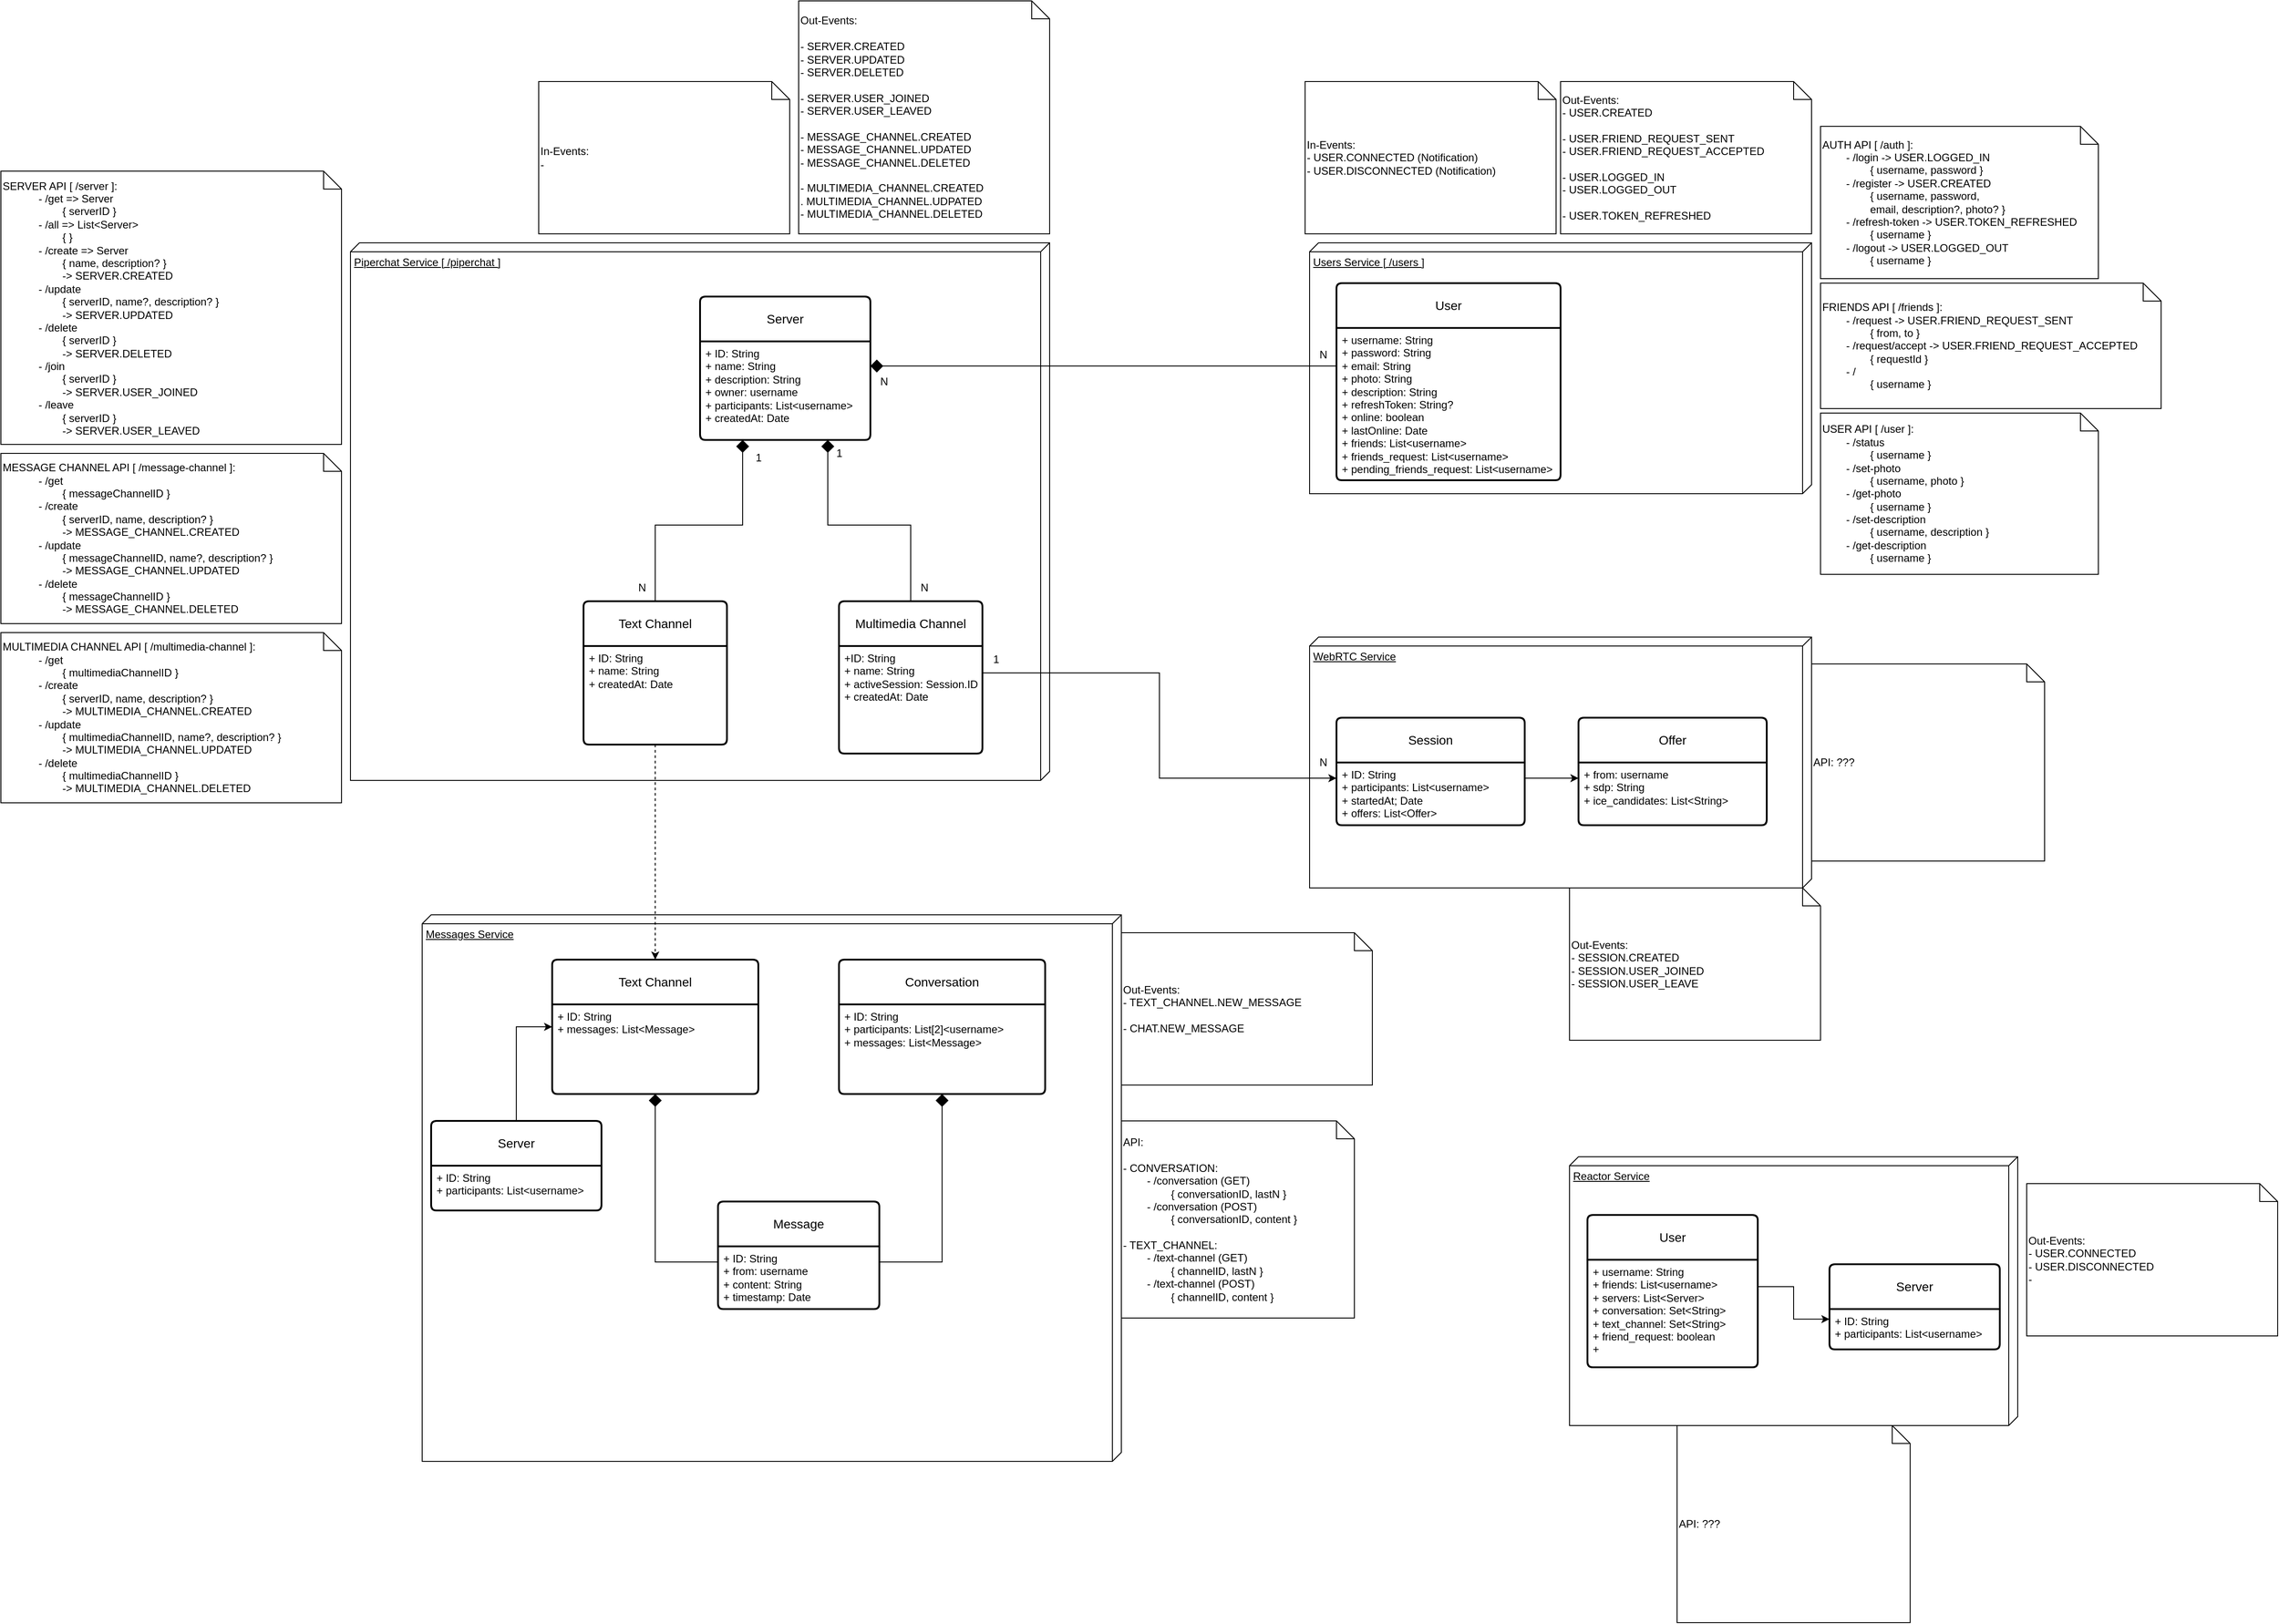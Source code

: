 <mxfile version="21.6.6" type="github" pages="7">
  <diagram name="General" id="8NHsR8Ymc2wK5Nyu_gr6">
    <mxGraphModel dx="2528" dy="1999" grid="1" gridSize="10" guides="1" tooltips="1" connect="1" arrows="1" fold="1" page="1" pageScale="1" pageWidth="850" pageHeight="1100" math="0" shadow="0">
      <root>
        <mxCell id="0" />
        <mxCell id="1" parent="0" />
        <mxCell id="7wh-No2WTboaJmC7Gdfl-18" value="Messages Service" style="verticalAlign=top;align=left;spacingTop=8;spacingLeft=2;spacingRight=12;shape=cube;size=10;direction=south;fontStyle=4;html=1;whiteSpace=wrap;" parent="1" vertex="1">
          <mxGeometry x="-210" y="660" width="780" height="610" as="geometry" />
        </mxCell>
        <mxCell id="7wh-No2WTboaJmC7Gdfl-14" value="Piperchat Service [ /piperchat ]" style="verticalAlign=top;align=left;spacingTop=8;spacingLeft=2;spacingRight=12;shape=cube;size=10;direction=south;fontStyle=4;html=1;whiteSpace=wrap;" parent="1" vertex="1">
          <mxGeometry x="-290" y="-90" width="780" height="600" as="geometry" />
        </mxCell>
        <mxCell id="7wh-No2WTboaJmC7Gdfl-13" value="Users Service [ /users ]" style="verticalAlign=top;align=left;spacingTop=8;spacingLeft=2;spacingRight=12;shape=cube;size=10;direction=south;fontStyle=4;html=1;whiteSpace=wrap;" parent="1" vertex="1">
          <mxGeometry x="780" y="-90" width="560" height="280" as="geometry" />
        </mxCell>
        <mxCell id="s29pFKMHYIw3pCDYSGQ6-1" value="Server" style="swimlane;childLayout=stackLayout;horizontal=1;startSize=50;horizontalStack=0;rounded=1;fontSize=14;fontStyle=0;strokeWidth=2;resizeParent=0;resizeLast=1;shadow=0;dashed=0;align=center;arcSize=4;whiteSpace=wrap;html=1;" parent="1" vertex="1">
          <mxGeometry x="100" y="-30" width="190" height="160" as="geometry" />
        </mxCell>
        <mxCell id="s29pFKMHYIw3pCDYSGQ6-2" value="+ ID: String&lt;br&gt;+ name: String&lt;br&gt;+ description: String&lt;br&gt;+ owner: username&lt;br&gt;+ participants: List&amp;lt;username&amp;gt;&lt;br&gt;+ createdAt: Date&lt;br&gt;" style="align=left;strokeColor=none;fillColor=none;spacingLeft=4;fontSize=12;verticalAlign=top;resizable=0;rotatable=0;part=1;html=1;" parent="s29pFKMHYIw3pCDYSGQ6-1" vertex="1">
          <mxGeometry y="50" width="190" height="110" as="geometry" />
        </mxCell>
        <mxCell id="s29pFKMHYIw3pCDYSGQ6-3" value="User" style="swimlane;childLayout=stackLayout;horizontal=1;startSize=50;horizontalStack=0;rounded=1;fontSize=14;fontStyle=0;strokeWidth=2;resizeParent=0;resizeLast=1;shadow=0;dashed=0;align=center;arcSize=4;whiteSpace=wrap;html=1;" parent="1" vertex="1">
          <mxGeometry x="810" y="-45" width="250" height="220" as="geometry" />
        </mxCell>
        <mxCell id="s29pFKMHYIw3pCDYSGQ6-4" value="+ username: String&lt;br&gt;+ password: String&lt;br&gt;+ email: String&lt;br&gt;+ photo: String&lt;br&gt;+ description: String&lt;br&gt;+ refreshToken: String?&lt;br&gt;+ online: boolean&lt;br&gt;+ lastOnline: Date&lt;br&gt;+ friends: List&amp;lt;username&amp;gt;&lt;br&gt;+ friends_request: List&amp;lt;username&amp;gt;&lt;br&gt;+ pending_friends_request: List&amp;lt;username&amp;gt;" style="align=left;strokeColor=none;fillColor=none;spacingLeft=4;fontSize=12;verticalAlign=top;resizable=0;rotatable=0;part=1;html=1;" parent="s29pFKMHYIw3pCDYSGQ6-3" vertex="1">
          <mxGeometry y="50" width="250" height="170" as="geometry" />
        </mxCell>
        <mxCell id="s29pFKMHYIw3pCDYSGQ6-11" style="edgeStyle=orthogonalEdgeStyle;rounded=0;orthogonalLoop=1;jettySize=auto;html=1;exitX=0.5;exitY=0;exitDx=0;exitDy=0;entryX=0.25;entryY=1;entryDx=0;entryDy=0;endArrow=diamond;endFill=1;endSize=12;" parent="1" source="s29pFKMHYIw3pCDYSGQ6-5" target="s29pFKMHYIw3pCDYSGQ6-2" edge="1">
          <mxGeometry relative="1" as="geometry" />
        </mxCell>
        <mxCell id="s29pFKMHYIw3pCDYSGQ6-5" value="Text Channel" style="swimlane;childLayout=stackLayout;horizontal=1;startSize=50;horizontalStack=0;rounded=1;fontSize=14;fontStyle=0;strokeWidth=2;resizeParent=0;resizeLast=1;shadow=0;dashed=0;align=center;arcSize=4;whiteSpace=wrap;html=1;" parent="1" vertex="1">
          <mxGeometry x="-30" y="310" width="160" height="160" as="geometry" />
        </mxCell>
        <mxCell id="s29pFKMHYIw3pCDYSGQ6-6" value="+ ID: String&lt;br&gt;+ name: String&lt;br&gt;+ createdAt: Date" style="align=left;strokeColor=none;fillColor=none;spacingLeft=4;fontSize=12;verticalAlign=top;resizable=0;rotatable=0;part=1;html=1;" parent="s29pFKMHYIw3pCDYSGQ6-5" vertex="1">
          <mxGeometry y="50" width="160" height="110" as="geometry" />
        </mxCell>
        <mxCell id="s29pFKMHYIw3pCDYSGQ6-7" value="Multimedia Channel" style="swimlane;childLayout=stackLayout;horizontal=1;startSize=50;horizontalStack=0;rounded=1;fontSize=14;fontStyle=0;strokeWidth=2;resizeParent=0;resizeLast=1;shadow=0;dashed=0;align=center;arcSize=4;whiteSpace=wrap;html=1;" parent="1" vertex="1">
          <mxGeometry x="255" y="310" width="160" height="170" as="geometry" />
        </mxCell>
        <mxCell id="s29pFKMHYIw3pCDYSGQ6-8" value="+ID: String&lt;br&gt;+ name: String&lt;br&gt;+ activeSession: Session.ID&lt;br&gt;+ createdAt: Date" style="align=left;strokeColor=none;fillColor=none;spacingLeft=4;fontSize=12;verticalAlign=top;resizable=0;rotatable=0;part=1;html=1;" parent="s29pFKMHYIw3pCDYSGQ6-7" vertex="1">
          <mxGeometry y="50" width="160" height="120" as="geometry" />
        </mxCell>
        <mxCell id="s29pFKMHYIw3pCDYSGQ6-10" style="edgeStyle=orthogonalEdgeStyle;rounded=0;orthogonalLoop=1;jettySize=auto;html=1;exitX=0.75;exitY=1;exitDx=0;exitDy=0;entryX=0.5;entryY=0;entryDx=0;entryDy=0;endArrow=none;endFill=0;startArrow=diamond;startFill=1;endSize=7;startSize=12;" parent="1" source="s29pFKMHYIw3pCDYSGQ6-2" target="s29pFKMHYIw3pCDYSGQ6-7" edge="1">
          <mxGeometry relative="1" as="geometry" />
        </mxCell>
        <mxCell id="s29pFKMHYIw3pCDYSGQ6-12" value="1" style="text;html=1;align=center;verticalAlign=middle;resizable=0;points=[];autosize=1;strokeColor=none;fillColor=none;" parent="1" vertex="1">
          <mxGeometry x="240" y="130" width="30" height="30" as="geometry" />
        </mxCell>
        <mxCell id="s29pFKMHYIw3pCDYSGQ6-13" value="N" style="text;html=1;align=center;verticalAlign=middle;resizable=0;points=[];autosize=1;strokeColor=none;fillColor=none;" parent="1" vertex="1">
          <mxGeometry x="335" y="280" width="30" height="30" as="geometry" />
        </mxCell>
        <mxCell id="s29pFKMHYIw3pCDYSGQ6-14" value="N" style="text;html=1;align=center;verticalAlign=middle;resizable=0;points=[];autosize=1;strokeColor=none;fillColor=none;" parent="1" vertex="1">
          <mxGeometry x="20" y="280" width="30" height="30" as="geometry" />
        </mxCell>
        <mxCell id="7wh-No2WTboaJmC7Gdfl-12" value="WebRTC Service" style="verticalAlign=top;align=left;spacingTop=8;spacingLeft=2;spacingRight=12;shape=cube;size=10;direction=south;fontStyle=4;html=1;whiteSpace=wrap;" parent="1" vertex="1">
          <mxGeometry x="780" y="350" width="560" height="280" as="geometry" />
        </mxCell>
        <mxCell id="s29pFKMHYIw3pCDYSGQ6-15" value="1" style="text;html=1;align=center;verticalAlign=middle;resizable=0;points=[];autosize=1;strokeColor=none;fillColor=none;" parent="1" vertex="1">
          <mxGeometry x="150" y="135" width="30" height="30" as="geometry" />
        </mxCell>
        <mxCell id="s29pFKMHYIw3pCDYSGQ6-16" style="edgeStyle=orthogonalEdgeStyle;rounded=0;orthogonalLoop=1;jettySize=auto;html=1;exitX=0;exitY=0.25;exitDx=0;exitDy=0;entryX=1;entryY=0.25;entryDx=0;entryDy=0;endArrow=diamond;endFill=1;endSize=12;" parent="1" source="s29pFKMHYIw3pCDYSGQ6-4" target="s29pFKMHYIw3pCDYSGQ6-2" edge="1">
          <mxGeometry relative="1" as="geometry" />
        </mxCell>
        <mxCell id="s29pFKMHYIw3pCDYSGQ6-18" value="N" style="text;html=1;align=center;verticalAlign=middle;resizable=0;points=[];autosize=1;strokeColor=none;fillColor=none;" parent="1" vertex="1">
          <mxGeometry x="290" y="50" width="30" height="30" as="geometry" />
        </mxCell>
        <mxCell id="s29pFKMHYIw3pCDYSGQ6-19" value="N" style="text;html=1;align=center;verticalAlign=middle;resizable=0;points=[];autosize=1;strokeColor=none;fillColor=none;" parent="1" vertex="1">
          <mxGeometry x="780" y="20" width="30" height="30" as="geometry" />
        </mxCell>
        <mxCell id="7wh-No2WTboaJmC7Gdfl-1" value="Session" style="swimlane;childLayout=stackLayout;horizontal=1;startSize=50;horizontalStack=0;rounded=1;fontSize=14;fontStyle=0;strokeWidth=2;resizeParent=0;resizeLast=1;shadow=0;dashed=0;align=center;arcSize=4;whiteSpace=wrap;html=1;" parent="1" vertex="1">
          <mxGeometry x="810" y="440" width="210" height="120" as="geometry" />
        </mxCell>
        <mxCell id="7wh-No2WTboaJmC7Gdfl-2" value="+ ID: String&lt;br&gt;+ participants: List&amp;lt;username&amp;gt;&lt;br&gt;+ startedAt; Date&lt;br&gt;+ offers: List&amp;lt;Offer&amp;gt;" style="align=left;strokeColor=none;fillColor=none;spacingLeft=4;fontSize=12;verticalAlign=top;resizable=0;rotatable=0;part=1;html=1;" parent="7wh-No2WTboaJmC7Gdfl-1" vertex="1">
          <mxGeometry y="50" width="210" height="70" as="geometry" />
        </mxCell>
        <mxCell id="7wh-No2WTboaJmC7Gdfl-3" style="edgeStyle=orthogonalEdgeStyle;rounded=0;orthogonalLoop=1;jettySize=auto;html=1;exitX=1;exitY=0.25;exitDx=0;exitDy=0;entryX=0;entryY=0.25;entryDx=0;entryDy=0;" parent="1" source="s29pFKMHYIw3pCDYSGQ6-8" target="7wh-No2WTboaJmC7Gdfl-2" edge="1">
          <mxGeometry relative="1" as="geometry" />
        </mxCell>
        <mxCell id="7wh-No2WTboaJmC7Gdfl-4" value="Message" style="swimlane;childLayout=stackLayout;horizontal=1;startSize=50;horizontalStack=0;rounded=1;fontSize=14;fontStyle=0;strokeWidth=2;resizeParent=0;resizeLast=1;shadow=0;dashed=0;align=center;arcSize=4;whiteSpace=wrap;html=1;" parent="1" vertex="1">
          <mxGeometry x="120" y="980" width="180" height="120" as="geometry" />
        </mxCell>
        <mxCell id="7wh-No2WTboaJmC7Gdfl-5" value="+ ID: String&lt;br&gt;+ from: username&lt;br&gt;+ content: String&lt;br&gt;+ timestamp: Date&lt;br&gt;" style="align=left;strokeColor=none;fillColor=none;spacingLeft=4;fontSize=12;verticalAlign=top;resizable=0;rotatable=0;part=1;html=1;" parent="7wh-No2WTboaJmC7Gdfl-4" vertex="1">
          <mxGeometry y="50" width="180" height="70" as="geometry" />
        </mxCell>
        <mxCell id="7wh-No2WTboaJmC7Gdfl-7" value="Offer" style="swimlane;childLayout=stackLayout;horizontal=1;startSize=50;horizontalStack=0;rounded=1;fontSize=14;fontStyle=0;strokeWidth=2;resizeParent=0;resizeLast=1;shadow=0;dashed=0;align=center;arcSize=4;whiteSpace=wrap;html=1;" parent="1" vertex="1">
          <mxGeometry x="1080" y="440" width="210" height="120" as="geometry" />
        </mxCell>
        <mxCell id="7wh-No2WTboaJmC7Gdfl-8" value="+ from: username&lt;br&gt;+ sdp: String&lt;br&gt;+ ice_candidates: List&amp;lt;String&amp;gt;" style="align=left;strokeColor=none;fillColor=none;spacingLeft=4;fontSize=12;verticalAlign=top;resizable=0;rotatable=0;part=1;html=1;" parent="7wh-No2WTboaJmC7Gdfl-7" vertex="1">
          <mxGeometry y="50" width="210" height="70" as="geometry" />
        </mxCell>
        <mxCell id="7wh-No2WTboaJmC7Gdfl-9" style="edgeStyle=orthogonalEdgeStyle;rounded=0;orthogonalLoop=1;jettySize=auto;html=1;exitX=1;exitY=0.25;exitDx=0;exitDy=0;entryX=0;entryY=0.25;entryDx=0;entryDy=0;" parent="1" source="7wh-No2WTboaJmC7Gdfl-2" target="7wh-No2WTboaJmC7Gdfl-8" edge="1">
          <mxGeometry relative="1" as="geometry" />
        </mxCell>
        <mxCell id="7wh-No2WTboaJmC7Gdfl-19" value="1" style="text;html=1;align=center;verticalAlign=middle;resizable=0;points=[];autosize=1;strokeColor=none;fillColor=none;" parent="1" vertex="1">
          <mxGeometry x="415" y="360" width="30" height="30" as="geometry" />
        </mxCell>
        <mxCell id="7wh-No2WTboaJmC7Gdfl-20" value="N" style="text;html=1;align=center;verticalAlign=middle;resizable=0;points=[];autosize=1;strokeColor=none;fillColor=none;" parent="1" vertex="1">
          <mxGeometry x="780" y="475" width="30" height="30" as="geometry" />
        </mxCell>
        <mxCell id="9NbjZctbXflYfwBN7HnV-1" value="Out-Events:&lt;br&gt;&lt;br&gt;- SERVER.CREATED&lt;br&gt;- SERVER.UPDATED&lt;br&gt;- SERVER.DELETED&lt;br&gt;&lt;br&gt;- SERVER.USER_JOINED&lt;br&gt;- SERVER.USER_LEAVED&lt;br&gt;&lt;br&gt;- MESSAGE_CHANNEL.CREATED&lt;br&gt;- MESSAGE_CHANNEL.UPDATED&lt;br&gt;- MESSAGE_CHANNEL.DELETED&lt;br&gt;&lt;br&gt;- MULTIMEDIA_CHANNEL.CREATED&lt;br&gt;. MULTIMEDIA_CHANNEL.UDPATED&lt;br&gt;- MULTIMEDIA_CHANNEL.DELETED" style="shape=note;size=20;whiteSpace=wrap;html=1;align=left;" parent="1" vertex="1">
          <mxGeometry x="210" y="-360" width="280" height="260" as="geometry" />
        </mxCell>
        <mxCell id="9NbjZctbXflYfwBN7HnV-2" value="Out-Events:&lt;br&gt;- USER.CREATED&lt;br&gt;&lt;br&gt;- USER.FRIEND_REQUEST_SENT&lt;br&gt;- USER.FRIEND_REQUEST_ACCEPTED&lt;br&gt;&lt;br&gt;- USER.LOGGED_IN&lt;br&gt;- USER.LOGGED_OUT&lt;br&gt;&lt;br style=&quot;border-color: var(--border-color);&quot;&gt;- USER.TOKEN_REFRESHED" style="shape=note;size=20;whiteSpace=wrap;html=1;align=left;" parent="1" vertex="1">
          <mxGeometry x="1060" y="-270" width="280" height="170" as="geometry" />
        </mxCell>
        <mxCell id="sGge5SKSTXFPz8y5dbad-1" value="Out-Events:&lt;br&gt;- TEXT_CHANNEL.NEW_MESSAGE&lt;br&gt;&lt;br&gt;- CHAT.NEW_MESSAGE" style="shape=note;size=20;whiteSpace=wrap;html=1;align=left;" parent="1" vertex="1">
          <mxGeometry x="570" y="680" width="280" height="170" as="geometry" />
        </mxCell>
        <mxCell id="sGge5SKSTXFPz8y5dbad-2" value="Out-Events:&lt;br&gt;- SESSION.CREATED&lt;br&gt;- SESSION.USER_JOINED&lt;br&gt;- SESSION.USER_LEAVE" style="shape=note;size=20;whiteSpace=wrap;html=1;align=left;" parent="1" vertex="1">
          <mxGeometry x="1070" y="630" width="280" height="170" as="geometry" />
        </mxCell>
        <mxCell id="sGge5SKSTXFPz8y5dbad-8" value="Conversation" style="swimlane;childLayout=stackLayout;horizontal=1;startSize=50;horizontalStack=0;rounded=1;fontSize=14;fontStyle=0;strokeWidth=2;resizeParent=0;resizeLast=1;shadow=0;dashed=0;align=center;arcSize=4;whiteSpace=wrap;html=1;" parent="1" vertex="1">
          <mxGeometry x="255" y="710" width="230" height="150" as="geometry" />
        </mxCell>
        <mxCell id="sGge5SKSTXFPz8y5dbad-9" value="+ ID: String&lt;br&gt;+ participants: List[2]&amp;lt;username&amp;gt;&lt;br&gt;+ messages: List&amp;lt;Message&amp;gt;" style="align=left;strokeColor=none;fillColor=none;spacingLeft=4;fontSize=12;verticalAlign=top;resizable=0;rotatable=0;part=1;html=1;" parent="sGge5SKSTXFPz8y5dbad-8" vertex="1">
          <mxGeometry y="50" width="230" height="100" as="geometry" />
        </mxCell>
        <mxCell id="sGge5SKSTXFPz8y5dbad-10" style="edgeStyle=orthogonalEdgeStyle;rounded=0;orthogonalLoop=1;jettySize=auto;html=1;exitX=0.5;exitY=1;exitDx=0;exitDy=0;entryX=1;entryY=0.25;entryDx=0;entryDy=0;startArrow=diamond;startFill=1;endArrow=none;endFill=0;startSize=12;" parent="1" source="sGge5SKSTXFPz8y5dbad-9" target="7wh-No2WTboaJmC7Gdfl-5" edge="1">
          <mxGeometry relative="1" as="geometry" />
        </mxCell>
        <mxCell id="sGge5SKSTXFPz8y5dbad-11" value="Text Channel" style="swimlane;childLayout=stackLayout;horizontal=1;startSize=50;horizontalStack=0;rounded=1;fontSize=14;fontStyle=0;strokeWidth=2;resizeParent=0;resizeLast=1;shadow=0;dashed=0;align=center;arcSize=4;whiteSpace=wrap;html=1;" parent="1" vertex="1">
          <mxGeometry x="-65" y="710" width="230" height="150" as="geometry" />
        </mxCell>
        <mxCell id="sGge5SKSTXFPz8y5dbad-12" value="+ ID: String&lt;br&gt;+ messages: List&amp;lt;Message&amp;gt;" style="align=left;strokeColor=none;fillColor=none;spacingLeft=4;fontSize=12;verticalAlign=top;resizable=0;rotatable=0;part=1;html=1;" parent="sGge5SKSTXFPz8y5dbad-11" vertex="1">
          <mxGeometry y="50" width="230" height="100" as="geometry" />
        </mxCell>
        <mxCell id="sGge5SKSTXFPz8y5dbad-17" style="edgeStyle=orthogonalEdgeStyle;rounded=0;orthogonalLoop=1;jettySize=auto;html=1;exitX=0.5;exitY=1;exitDx=0;exitDy=0;entryX=0;entryY=0.25;entryDx=0;entryDy=0;startArrow=diamond;startFill=1;endArrow=none;endFill=0;startSize=12;" parent="1" source="sGge5SKSTXFPz8y5dbad-12" target="7wh-No2WTboaJmC7Gdfl-5" edge="1">
          <mxGeometry relative="1" as="geometry" />
        </mxCell>
        <mxCell id="sGge5SKSTXFPz8y5dbad-18" style="edgeStyle=orthogonalEdgeStyle;rounded=0;orthogonalLoop=1;jettySize=auto;html=1;exitX=0.5;exitY=1;exitDx=0;exitDy=0;dashed=1;" parent="1" source="s29pFKMHYIw3pCDYSGQ6-6" target="sGge5SKSTXFPz8y5dbad-11" edge="1">
          <mxGeometry relative="1" as="geometry" />
        </mxCell>
        <mxCell id="sGge5SKSTXFPz8y5dbad-21" style="edgeStyle=orthogonalEdgeStyle;rounded=0;orthogonalLoop=1;jettySize=auto;html=1;exitX=0.5;exitY=0;exitDx=0;exitDy=0;entryX=0;entryY=0.25;entryDx=0;entryDy=0;" parent="1" source="sGge5SKSTXFPz8y5dbad-19" target="sGge5SKSTXFPz8y5dbad-12" edge="1">
          <mxGeometry relative="1" as="geometry" />
        </mxCell>
        <mxCell id="sGge5SKSTXFPz8y5dbad-19" value="Server" style="swimlane;childLayout=stackLayout;horizontal=1;startSize=50;horizontalStack=0;rounded=1;fontSize=14;fontStyle=0;strokeWidth=2;resizeParent=0;resizeLast=1;shadow=0;dashed=0;align=center;arcSize=4;whiteSpace=wrap;html=1;" parent="1" vertex="1">
          <mxGeometry x="-200" y="890" width="190" height="100" as="geometry" />
        </mxCell>
        <mxCell id="sGge5SKSTXFPz8y5dbad-20" value="+ ID: String&lt;br&gt;+ participants: List&amp;lt;username&amp;gt;" style="align=left;strokeColor=none;fillColor=none;spacingLeft=4;fontSize=12;verticalAlign=top;resizable=0;rotatable=0;part=1;html=1;" parent="sGge5SKSTXFPz8y5dbad-19" vertex="1">
          <mxGeometry y="50" width="190" height="50" as="geometry" />
        </mxCell>
        <mxCell id="sGge5SKSTXFPz8y5dbad-22" value="Reactor Service" style="verticalAlign=top;align=left;spacingTop=8;spacingLeft=2;spacingRight=12;shape=cube;size=10;direction=south;fontStyle=4;html=1;whiteSpace=wrap;" parent="1" vertex="1">
          <mxGeometry x="1070" y="930" width="500" height="300" as="geometry" />
        </mxCell>
        <mxCell id="sGge5SKSTXFPz8y5dbad-23" value="Out-Events:&lt;br&gt;- USER.CONNECTED&lt;br&gt;- USER.DISCONNECTED&lt;br&gt;-&amp;nbsp;" style="shape=note;size=20;whiteSpace=wrap;html=1;align=left;" parent="1" vertex="1">
          <mxGeometry x="1580" y="960" width="280" height="170" as="geometry" />
        </mxCell>
        <mxCell id="sGge5SKSTXFPz8y5dbad-24" value="User" style="swimlane;childLayout=stackLayout;horizontal=1;startSize=50;horizontalStack=0;rounded=1;fontSize=14;fontStyle=0;strokeWidth=2;resizeParent=0;resizeLast=1;shadow=0;dashed=0;align=center;arcSize=4;whiteSpace=wrap;html=1;" parent="1" vertex="1">
          <mxGeometry x="1090" y="995" width="190" height="170" as="geometry" />
        </mxCell>
        <mxCell id="sGge5SKSTXFPz8y5dbad-25" value="+ username: String&lt;br&gt;+ friends: List&amp;lt;username&amp;gt;&lt;br&gt;+ servers: List&amp;lt;Server&amp;gt;&lt;br&gt;+ conversation: Set&amp;lt;String&amp;gt;&lt;br&gt;+ text_channel: Set&amp;lt;String&amp;gt;&lt;br&gt;+ friend_request: boolean&lt;br&gt;+&amp;nbsp;" style="align=left;strokeColor=none;fillColor=none;spacingLeft=4;fontSize=12;verticalAlign=top;resizable=0;rotatable=0;part=1;html=1;" parent="sGge5SKSTXFPz8y5dbad-24" vertex="1">
          <mxGeometry y="50" width="190" height="120" as="geometry" />
        </mxCell>
        <mxCell id="sGge5SKSTXFPz8y5dbad-26" value="AUTH API [ /auth ]:&lt;br&gt;&lt;span style=&quot;white-space: pre;&quot;&gt;&#x9;&lt;/span&gt;- /login -&amp;gt; USER.LOGGED_IN&lt;br&gt;&lt;span style=&quot;white-space: pre;&quot;&gt;&#x9;&lt;/span&gt;&lt;span style=&quot;white-space: pre;&quot;&gt;&#x9;&lt;/span&gt;{ username, password }&lt;br&gt;&lt;span style=&quot;background-color: initial;&quot;&gt;&lt;span style=&quot;white-space: pre;&quot;&gt;&#x9;&lt;/span&gt;- /register -&amp;gt; USER.CREATED&lt;br&gt;&lt;span style=&quot;white-space: pre;&quot;&gt;&#x9;&lt;/span&gt;&lt;span style=&quot;white-space: pre;&quot;&gt;&#x9;&lt;/span&gt;{ username, password, &lt;span style=&quot;white-space: pre;&quot;&gt;&#x9;&lt;/span&gt;&lt;span style=&quot;white-space: pre;&quot;&gt;&#x9;&lt;/span&gt;email,&amp;nbsp;&lt;/span&gt;&lt;span style=&quot;background-color: initial;&quot;&gt;description?, photo? }&lt;br&gt;&lt;/span&gt;&lt;span style=&quot;background-color: initial;&quot;&gt;&lt;span style=&quot;white-space: pre;&quot;&gt;&#x9;&lt;/span&gt;- /refresh-token -&amp;gt; USER.TOKEN_REFRESHED&lt;br&gt;&lt;span style=&quot;white-space: pre;&quot;&gt;&#x9;&lt;/span&gt;&lt;span style=&quot;white-space: pre;&quot;&gt;&#x9;&lt;/span&gt;{ username }&lt;br&gt;&lt;/span&gt;&lt;span style=&quot;background-color: initial;&quot;&gt;&lt;span style=&quot;white-space: pre;&quot;&gt;&#x9;&lt;/span&gt;- /logout -&amp;gt; USER.LOGGED_OUT&lt;br&gt;&lt;span style=&quot;white-space: pre;&quot;&gt;&#x9;&lt;/span&gt;&lt;span style=&quot;white-space: pre;&quot;&gt;&#x9;&lt;/span&gt;{ username }&lt;/span&gt;" style="shape=note;size=20;whiteSpace=wrap;html=1;align=left;" parent="1" vertex="1">
          <mxGeometry x="1350" y="-220" width="310" height="170" as="geometry" />
        </mxCell>
        <mxCell id="sGge5SKSTXFPz8y5dbad-28" value="API: ???" style="shape=note;size=20;whiteSpace=wrap;html=1;align=left;" parent="1" vertex="1">
          <mxGeometry x="1340" y="380" width="260" height="220" as="geometry" />
        </mxCell>
        <mxCell id="sGge5SKSTXFPz8y5dbad-29" value="API: ???" style="shape=note;size=20;whiteSpace=wrap;html=1;align=left;" parent="1" vertex="1">
          <mxGeometry x="1190" y="1230" width="260" height="220" as="geometry" />
        </mxCell>
        <mxCell id="sGge5SKSTXFPz8y5dbad-30" value="API:&lt;br&gt;&lt;br&gt;- CONVERSATION:&lt;br&gt;&lt;span style=&quot;white-space: pre;&quot;&gt;&#x9;&lt;/span&gt;- /conversation (GET)&lt;br&gt;&lt;span style=&quot;white-space: pre;&quot;&gt;&#x9;&lt;/span&gt;&lt;span style=&quot;white-space: pre;&quot;&gt;&#x9;&lt;/span&gt;{ conversationID, lastN }&lt;br&gt;&lt;span style=&quot;white-space: pre;&quot;&gt;&#x9;&lt;/span&gt;- /conversation (POST)&lt;br&gt;&lt;span style=&quot;white-space: pre;&quot;&gt;&#x9;&lt;/span&gt;&lt;span style=&quot;white-space: pre;&quot;&gt;&#x9;&lt;/span&gt;{ conversationID, content }&lt;br&gt;&lt;br&gt;- TEXT_CHANNEL:&lt;br&gt;&lt;span style=&quot;white-space: pre;&quot;&gt;&#x9;&lt;/span&gt;- /text-channel (GET)&lt;br&gt;&lt;span style=&quot;white-space: pre;&quot;&gt;&#x9;&lt;/span&gt;&lt;span style=&quot;white-space: pre;&quot;&gt;&#x9;&lt;/span&gt;{ channelID, lastN }&lt;br&gt;&lt;span style=&quot;white-space: pre;&quot;&gt;&#x9;&lt;/span&gt;- /text-channel (POST)&lt;br&gt;&lt;span style=&quot;white-space: pre;&quot;&gt;&#x9;&lt;/span&gt;&lt;span style=&quot;white-space: pre;&quot;&gt;&#x9;&lt;/span&gt;{ channelID, content }" style="shape=note;size=20;whiteSpace=wrap;html=1;align=left;" parent="1" vertex="1">
          <mxGeometry x="570" y="890" width="260" height="220" as="geometry" />
        </mxCell>
        <mxCell id="sGge5SKSTXFPz8y5dbad-36" value="Server" style="swimlane;childLayout=stackLayout;horizontal=1;startSize=50;horizontalStack=0;rounded=1;fontSize=14;fontStyle=0;strokeWidth=2;resizeParent=0;resizeLast=1;shadow=0;dashed=0;align=center;arcSize=4;whiteSpace=wrap;html=1;" parent="1" vertex="1">
          <mxGeometry x="1360" y="1050" width="190" height="95" as="geometry" />
        </mxCell>
        <mxCell id="sGge5SKSTXFPz8y5dbad-37" value="+ ID: String&lt;br&gt;+ participants: List&amp;lt;username&amp;gt;" style="align=left;strokeColor=none;fillColor=none;spacingLeft=4;fontSize=12;verticalAlign=top;resizable=0;rotatable=0;part=1;html=1;" parent="sGge5SKSTXFPz8y5dbad-36" vertex="1">
          <mxGeometry y="50" width="190" height="45" as="geometry" />
        </mxCell>
        <mxCell id="sGge5SKSTXFPz8y5dbad-39" style="edgeStyle=orthogonalEdgeStyle;rounded=0;orthogonalLoop=1;jettySize=auto;html=1;exitX=1;exitY=0.25;exitDx=0;exitDy=0;entryX=0;entryY=0.25;entryDx=0;entryDy=0;" parent="1" source="sGge5SKSTXFPz8y5dbad-25" target="sGge5SKSTXFPz8y5dbad-37" edge="1">
          <mxGeometry relative="1" as="geometry" />
        </mxCell>
        <mxCell id="VOHRIMd6Rlz1xX22jxHq-1" value="FRIENDS API [ /friends ]:&lt;br&gt;&lt;span style=&quot;white-space: pre;&quot;&gt;&#x9;&lt;/span&gt;- /request -&amp;gt; USER.FRIEND_REQUEST_SENT&lt;br&gt;&lt;span style=&quot;white-space: pre;&quot;&gt;&#x9;&lt;/span&gt;&lt;span style=&quot;white-space: pre;&quot;&gt;&#x9;&lt;/span&gt;{ from, to }&lt;br&gt;&lt;span style=&quot;white-space: pre;&quot;&gt;&#x9;&lt;/span&gt;- /request/accept -&amp;gt; USER.FRIEND_REQUEST_ACCEPTED&lt;br&gt;&lt;span style=&quot;white-space: pre;&quot;&gt;&#x9;&lt;/span&gt;&lt;span style=&quot;white-space: pre;&quot;&gt;&#x9;&lt;/span&gt;{ requestId }&lt;br&gt;&lt;span style=&quot;white-space: pre;&quot;&gt;&#x9;&lt;/span&gt;- /&lt;br&gt;&lt;span style=&quot;white-space: pre;&quot;&gt;&#x9;&lt;/span&gt;&lt;span style=&quot;white-space: pre;&quot;&gt;&#x9;&lt;/span&gt;{ username }" style="shape=note;size=20;whiteSpace=wrap;html=1;align=left;" vertex="1" parent="1">
          <mxGeometry x="1350" y="-45" width="380" height="140" as="geometry" />
        </mxCell>
        <mxCell id="VOHRIMd6Rlz1xX22jxHq-2" value="USER API [ /user ]:&lt;br&gt;&lt;span style=&quot;white-space: pre;&quot;&gt;&#x9;&lt;/span&gt;- /status &lt;br&gt;&lt;span style=&quot;white-space: pre;&quot;&gt;&#x9;&lt;/span&gt;&lt;span style=&quot;white-space: pre;&quot;&gt;&#x9;&lt;/span&gt;{ username }&lt;br&gt;&lt;span style=&quot;white-space: pre;&quot;&gt;&#x9;&lt;/span&gt;- /set-photo &lt;br&gt;&lt;span style=&quot;white-space: pre;&quot;&gt;&#x9;&lt;/span&gt;&lt;span style=&quot;white-space: pre;&quot;&gt;&#x9;&lt;/span&gt;{ username, photo }&lt;br&gt;&lt;span style=&quot;white-space: pre;&quot;&gt;&#x9;&lt;/span&gt;- /get-photo &lt;br&gt;&lt;span style=&quot;white-space: pre;&quot;&gt;&#x9;&lt;/span&gt;&lt;span style=&quot;white-space: pre;&quot;&gt;&#x9;&lt;/span&gt;{ username }&lt;br&gt;&lt;span style=&quot;white-space: pre;&quot;&gt;&#x9;&lt;/span&gt;- /set-description &lt;br&gt;&lt;span style=&quot;white-space: pre;&quot;&gt;&#x9;&lt;/span&gt;&lt;span style=&quot;white-space: pre;&quot;&gt;&#x9;&lt;/span&gt;{ username, description }&lt;br&gt;&lt;span style=&quot;white-space: pre;&quot;&gt;&#x9;&lt;/span&gt;- /get-description &lt;br&gt;&lt;span style=&quot;white-space: pre;&quot;&gt;&#x9;&lt;/span&gt;&lt;span style=&quot;white-space: pre;&quot;&gt;&#x9;&lt;/span&gt;{ username }" style="shape=note;size=20;whiteSpace=wrap;html=1;align=left;" vertex="1" parent="1">
          <mxGeometry x="1350" y="100" width="310" height="180" as="geometry" />
        </mxCell>
        <mxCell id="VOHRIMd6Rlz1xX22jxHq-3" value="In-Events:&lt;br&gt;- USER.CONNECTED (Notification)&lt;br&gt;- USER.DISCONNECTED (Notification)" style="shape=note;size=20;whiteSpace=wrap;html=1;align=left;" vertex="1" parent="1">
          <mxGeometry x="775" y="-270" width="280" height="170" as="geometry" />
        </mxCell>
        <mxCell id="VOHRIMd6Rlz1xX22jxHq-5" value="SERVER API [ /server ]:&lt;br&gt;&lt;span style=&quot;white-space: pre;&quot;&gt;&#x9;&amp;nbsp;&lt;/span&gt;&amp;nbsp; &amp;nbsp;- /get =&amp;gt; Server&lt;br&gt;&lt;span style=&quot;white-space: pre;&quot;&gt;&#x9;&lt;/span&gt;&lt;span style=&quot;white-space: pre;&quot;&gt;&#x9;&lt;/span&gt;&amp;nbsp; &amp;nbsp; { serverID }&lt;br&gt;&lt;span style=&quot;white-space: pre;&quot;&gt;&#x9;&lt;/span&gt;&amp;nbsp; &amp;nbsp; - /all =&amp;gt; List&amp;lt;Server&amp;gt;&lt;br&gt;&lt;span style=&quot;white-space: pre;&quot;&gt;&#x9;&lt;/span&gt;&lt;span style=&quot;white-space: pre;&quot;&gt;&#x9;&lt;/span&gt;&amp;nbsp; &amp;nbsp; { }&lt;br&gt;&lt;blockquote style=&quot;margin: 0 0 0 40px; border: none; padding: 0px;&quot;&gt;&lt;/blockquote&gt;&lt;blockquote style=&quot;margin: 0 0 0 40px; border: none; padding: 0px;&quot;&gt;&lt;span style=&quot;background-color: initial;&quot;&gt;- /create =&amp;gt; Server&lt;br&gt;&lt;/span&gt;&lt;span style=&quot;background-color: initial; white-space: pre;&quot;&gt;&#x9;&lt;/span&gt;&lt;span style=&quot;background-color: initial;&quot;&gt;{ name, description? }&lt;/span&gt;&lt;/blockquote&gt;&lt;blockquote style=&quot;margin: 0 0 0 40px; border: none; padding: 0px;&quot;&gt;&lt;span style=&quot;background-color: initial;&quot;&gt;&lt;span style=&quot;white-space: pre;&quot;&gt;&#x9;&lt;/span&gt;-&amp;gt; SERVER.CREATED&lt;br&gt;&lt;/span&gt;&lt;span style=&quot;background-color: initial;&quot;&gt;- /update&lt;br&gt;&lt;/span&gt;&lt;span style=&quot;background-color: initial; white-space: pre;&quot;&gt;&#x9;&lt;/span&gt;&lt;span style=&quot;background-color: initial;&quot;&gt;{ serverID, name?, description? }&lt;/span&gt;&lt;/blockquote&gt;&lt;blockquote style=&quot;margin: 0 0 0 40px; border: none; padding: 0px;&quot;&gt;&lt;span style=&quot;background-color: initial;&quot;&gt;&lt;span style=&quot;white-space: pre;&quot;&gt;&#x9;&lt;/span&gt;-&amp;gt; SERVER.UPDATED&lt;br&gt;&lt;/span&gt;- /delete&lt;br&gt;&lt;span style=&quot;background-color: initial; white-space: pre;&quot;&gt;&#x9;&lt;/span&gt;&lt;span style=&quot;background-color: initial;&quot;&gt;{ serverID }&lt;/span&gt;&lt;/blockquote&gt;&lt;blockquote style=&quot;margin: 0 0 0 40px; border: none; padding: 0px;&quot;&gt;&lt;span style=&quot;background-color: initial;&quot;&gt;&lt;span style=&quot;white-space: pre;&quot;&gt;&#x9;&lt;/span&gt;-&amp;gt; SERVER.DELETED&lt;br&gt;&lt;/span&gt;- /join&lt;br&gt;&lt;span style=&quot;background-color: initial; white-space: pre;&quot;&gt;&#x9;&lt;/span&gt;&lt;span style=&quot;background-color: initial;&quot;&gt;{ serverID }&lt;/span&gt;&lt;/blockquote&gt;&lt;blockquote style=&quot;margin: 0 0 0 40px; border: none; padding: 0px;&quot;&gt;&lt;span style=&quot;background-color: initial;&quot;&gt;&lt;span style=&quot;white-space: pre;&quot;&gt;&#x9;&lt;/span&gt;-&amp;gt; SERVER.USER_JOINED&lt;br&gt;&lt;/span&gt;- /leave&lt;br&gt;&lt;span style=&quot;white-space: pre;&quot;&gt;&#x9;&lt;/span&gt;{ serverID }&lt;/blockquote&gt;&lt;blockquote style=&quot;margin: 0 0 0 40px; border: none; padding: 0px;&quot;&gt;&lt;span style=&quot;white-space: pre;&quot;&gt;&#x9;&lt;/span&gt;-&amp;gt; SERVER.USER_LEAVED&lt;br&gt;&lt;/blockquote&gt;&lt;blockquote style=&quot;margin: 0 0 0 40px; border: none; padding: 0px;&quot;&gt;&lt;/blockquote&gt;&lt;blockquote style=&quot;margin: 0 0 0 40px; border: none; padding: 0px;&quot;&gt;&lt;/blockquote&gt;&lt;blockquote style=&quot;margin: 0 0 0 40px; border: none; padding: 0px;&quot;&gt;&lt;/blockquote&gt;&lt;blockquote style=&quot;margin: 0 0 0 40px; border: none; padding: 0px;&quot;&gt;&lt;/blockquote&gt;&lt;blockquote style=&quot;margin: 0 0 0 40px; border: none; padding: 0px;&quot;&gt;&lt;/blockquote&gt;" style="shape=note;size=20;whiteSpace=wrap;html=1;align=left;" vertex="1" parent="1">
          <mxGeometry x="-680" y="-170" width="380" height="305" as="geometry" />
        </mxCell>
        <mxCell id="VOHRIMd6Rlz1xX22jxHq-7" value="MESSAGE CHANNEL API [ /message-channel ]:&lt;br&gt;&lt;span style=&quot;white-space: pre;&quot;&gt;&#x9;&amp;nbsp;&lt;/span&gt;&amp;nbsp; &amp;nbsp;- /get&lt;br&gt;&lt;span style=&quot;white-space: pre;&quot;&gt;&#x9;&lt;/span&gt;&lt;span style=&quot;white-space: pre;&quot;&gt;&#x9;&lt;/span&gt;&amp;nbsp; &amp;nbsp; { messageChannelID }&lt;br&gt;&lt;blockquote style=&quot;margin: 0 0 0 40px; border: none; padding: 0px;&quot;&gt;&lt;/blockquote&gt;&lt;blockquote style=&quot;margin: 0 0 0 40px; border: none; padding: 0px;&quot;&gt;&lt;span style=&quot;background-color: initial;&quot;&gt;- /create&lt;br&gt;&lt;/span&gt;&lt;span style=&quot;background-color: initial; white-space: pre;&quot;&gt;&#x9;&lt;/span&gt;&lt;span style=&quot;background-color: initial;&quot;&gt;{ serverID, name, description? }&lt;/span&gt;&lt;/blockquote&gt;&lt;blockquote style=&quot;margin: 0 0 0 40px; border: none; padding: 0px;&quot;&gt;&lt;span style=&quot;background-color: initial;&quot;&gt;&lt;span style=&quot;white-space: pre;&quot;&gt;&#x9;&lt;/span&gt;-&amp;gt; MESSAGE_CHANNEL.CREATED&lt;br&gt;&lt;/span&gt;&lt;span style=&quot;background-color: initial;&quot;&gt;- /update&lt;br&gt;&lt;/span&gt;&lt;span style=&quot;background-color: initial; white-space: pre;&quot;&gt;&#x9;&lt;/span&gt;&lt;span style=&quot;background-color: initial;&quot;&gt;{ messageChannelID, name?, description? }&lt;/span&gt;&lt;/blockquote&gt;&lt;blockquote style=&quot;margin: 0 0 0 40px; border: none; padding: 0px;&quot;&gt;&lt;span style=&quot;background-color: initial;&quot;&gt;&lt;span style=&quot;white-space: pre;&quot;&gt;&#x9;&lt;/span&gt;-&amp;gt; MESSAGE_CHANNEL.UPDATED&lt;br&gt;&lt;/span&gt;- /delete&lt;br&gt;&lt;span style=&quot;background-color: initial; white-space: pre;&quot;&gt;&#x9;&lt;/span&gt;&lt;span style=&quot;background-color: initial;&quot;&gt;{ messageChannelID }&lt;/span&gt;&lt;/blockquote&gt;&lt;blockquote style=&quot;margin: 0 0 0 40px; border: none; padding: 0px;&quot;&gt;&lt;span style=&quot;background-color: initial;&quot;&gt;&lt;span style=&quot;white-space: pre;&quot;&gt;&#x9;&lt;/span&gt;-&amp;gt; MESSAGE_CHANNEL.DELETED&lt;br&gt;&lt;/span&gt;&lt;/blockquote&gt;&lt;blockquote style=&quot;margin: 0 0 0 40px; border: none; padding: 0px;&quot;&gt;&lt;/blockquote&gt;&lt;blockquote style=&quot;margin: 0 0 0 40px; border: none; padding: 0px;&quot;&gt;&lt;/blockquote&gt;&lt;blockquote style=&quot;margin: 0 0 0 40px; border: none; padding: 0px;&quot;&gt;&lt;/blockquote&gt;&lt;blockquote style=&quot;margin: 0 0 0 40px; border: none; padding: 0px;&quot;&gt;&lt;/blockquote&gt;&lt;blockquote style=&quot;margin: 0 0 0 40px; border: none; padding: 0px;&quot;&gt;&lt;/blockquote&gt;" style="shape=note;size=20;whiteSpace=wrap;html=1;align=left;" vertex="1" parent="1">
          <mxGeometry x="-680" y="145" width="380" height="190" as="geometry" />
        </mxCell>
        <mxCell id="VOHRIMd6Rlz1xX22jxHq-8" value="MULTIMEDIA CHANNEL API [ /multimedia-channel ]:&lt;br&gt;&lt;span style=&quot;white-space: pre;&quot;&gt;&#x9;&amp;nbsp;&lt;/span&gt;&amp;nbsp; &amp;nbsp;- /get&lt;br&gt;&lt;span style=&quot;white-space: pre;&quot;&gt;&#x9;&lt;/span&gt;&lt;span style=&quot;white-space: pre;&quot;&gt;&#x9;&lt;/span&gt;&amp;nbsp; &amp;nbsp; { multimediaChannelID }&lt;br&gt;&lt;blockquote style=&quot;margin: 0 0 0 40px; border: none; padding: 0px;&quot;&gt;&lt;/blockquote&gt;&lt;blockquote style=&quot;margin: 0 0 0 40px; border: none; padding: 0px;&quot;&gt;&lt;span style=&quot;background-color: initial;&quot;&gt;- /create&lt;br&gt;&lt;/span&gt;&lt;span style=&quot;background-color: initial; white-space: pre;&quot;&gt;&#x9;&lt;/span&gt;&lt;span style=&quot;background-color: initial;&quot;&gt;{ serverID, name, description? }&lt;/span&gt;&lt;/blockquote&gt;&lt;blockquote style=&quot;margin: 0 0 0 40px; border: none; padding: 0px;&quot;&gt;&lt;span style=&quot;background-color: initial;&quot;&gt;&lt;span style=&quot;white-space: pre;&quot;&gt;&#x9;&lt;/span&gt;-&amp;gt; MULTIMEDIA_CHANNEL.CREATED&lt;br&gt;&lt;/span&gt;&lt;span style=&quot;background-color: initial;&quot;&gt;- /update&lt;br&gt;&lt;/span&gt;&lt;span style=&quot;background-color: initial; white-space: pre;&quot;&gt;&#x9;&lt;/span&gt;&lt;span style=&quot;background-color: initial;&quot;&gt;{ multimediaChannelID, name?, description? }&lt;/span&gt;&lt;/blockquote&gt;&lt;blockquote style=&quot;margin: 0 0 0 40px; border: none; padding: 0px;&quot;&gt;&lt;span style=&quot;background-color: initial;&quot;&gt;&lt;span style=&quot;white-space: pre;&quot;&gt;&#x9;&lt;/span&gt;-&amp;gt; MULTIMEDIA_CHANNEL.UPDATED&lt;br&gt;&lt;/span&gt;- /delete&lt;br&gt;&lt;span style=&quot;background-color: initial; white-space: pre;&quot;&gt;&#x9;&lt;/span&gt;&lt;span style=&quot;background-color: initial;&quot;&gt;{ multimediaChannelID }&lt;/span&gt;&lt;/blockquote&gt;&lt;blockquote style=&quot;margin: 0 0 0 40px; border: none; padding: 0px;&quot;&gt;&lt;span style=&quot;background-color: initial;&quot;&gt;&lt;span style=&quot;white-space: pre;&quot;&gt;&#x9;&lt;/span&gt;-&amp;gt; MULTIMEDIA_CHANNEL.DELETED&lt;br&gt;&lt;/span&gt;&lt;/blockquote&gt;&lt;blockquote style=&quot;margin: 0 0 0 40px; border: none; padding: 0px;&quot;&gt;&lt;/blockquote&gt;&lt;blockquote style=&quot;margin: 0 0 0 40px; border: none; padding: 0px;&quot;&gt;&lt;/blockquote&gt;&lt;blockquote style=&quot;margin: 0 0 0 40px; border: none; padding: 0px;&quot;&gt;&lt;/blockquote&gt;&lt;blockquote style=&quot;margin: 0 0 0 40px; border: none; padding: 0px;&quot;&gt;&lt;/blockquote&gt;&lt;blockquote style=&quot;margin: 0 0 0 40px; border: none; padding: 0px;&quot;&gt;&lt;/blockquote&gt;" style="shape=note;size=20;whiteSpace=wrap;html=1;align=left;" vertex="1" parent="1">
          <mxGeometry x="-680" y="345" width="380" height="190" as="geometry" />
        </mxCell>
        <mxCell id="VOHRIMd6Rlz1xX22jxHq-9" value="In-Events:&lt;br&gt;-&amp;nbsp;" style="shape=note;size=20;whiteSpace=wrap;html=1;align=left;" vertex="1" parent="1">
          <mxGeometry x="-80" y="-270" width="280" height="170" as="geometry" />
        </mxCell>
      </root>
    </mxGraphModel>
  </diagram>
  <diagram id="amCAOWOZRxVOXFIg68wc" name="Gateway">
    <mxGraphModel dx="1426" dy="764" grid="1" gridSize="10" guides="1" tooltips="1" connect="1" arrows="1" fold="1" page="1" pageScale="1" pageWidth="850" pageHeight="1100" math="0" shadow="0">
      <root>
        <mxCell id="0" />
        <mxCell id="1" parent="0" />
      </root>
    </mxGraphModel>
  </diagram>
  <diagram id="_lMabQaZj5_jKldqBJlI" name="Piperchat">
    <mxGraphModel dx="1426" dy="764" grid="1" gridSize="10" guides="1" tooltips="1" connect="1" arrows="1" fold="1" page="1" pageScale="1" pageWidth="850" pageHeight="1100" math="0" shadow="0">
      <root>
        <mxCell id="0" />
        <mxCell id="1" parent="0" />
      </root>
    </mxGraphModel>
  </diagram>
  <diagram id="WEcGukOFzSfNvV3rkOfA" name="Users">
    <mxGraphModel dx="1426" dy="764" grid="1" gridSize="10" guides="1" tooltips="1" connect="1" arrows="1" fold="1" page="1" pageScale="1" pageWidth="850" pageHeight="1100" math="0" shadow="0">
      <root>
        <mxCell id="0" />
        <mxCell id="1" parent="0" />
      </root>
    </mxGraphModel>
  </diagram>
  <diagram id="U9GNl_zU9W2Nxjv8qjK4" name="Messages">
    <mxGraphModel dx="1426" dy="764" grid="1" gridSize="10" guides="1" tooltips="1" connect="1" arrows="1" fold="1" page="1" pageScale="1" pageWidth="850" pageHeight="1100" math="0" shadow="0">
      <root>
        <mxCell id="0" />
        <mxCell id="1" parent="0" />
      </root>
    </mxGraphModel>
  </diagram>
  <diagram id="hUoIGhUYRTdeKqbPJZkR" name="WebRTC">
    <mxGraphModel dx="1426" dy="764" grid="1" gridSize="10" guides="1" tooltips="1" connect="1" arrows="1" fold="1" page="1" pageScale="1" pageWidth="850" pageHeight="1100" math="0" shadow="0">
      <root>
        <mxCell id="0" />
        <mxCell id="1" parent="0" />
      </root>
    </mxGraphModel>
  </diagram>
  <diagram id="PXEkbHz4YBZyNrTI2job" name="Notifications">
    <mxGraphModel dx="1426" dy="764" grid="1" gridSize="10" guides="1" tooltips="1" connect="1" arrows="1" fold="1" page="1" pageScale="1" pageWidth="850" pageHeight="1100" math="0" shadow="0">
      <root>
        <mxCell id="0" />
        <mxCell id="1" parent="0" />
      </root>
    </mxGraphModel>
  </diagram>
</mxfile>
